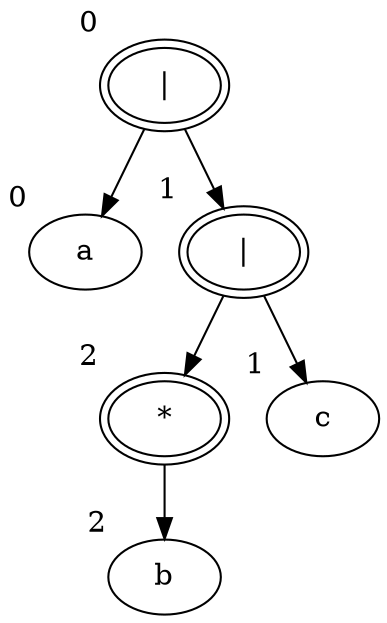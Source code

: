 digraph {
  94700300231216[label="|" xlabel="0" peripheries="2"]
  94700300231168[label="a" xlabel="0" peripheries="1"]
  94700300231216  ->  94700300231168
  94700300231584[label="|" xlabel="1" peripheries="2"]
  94700300231216  ->  94700300231584
  94700300231120[label="*" xlabel="2" peripheries="2"]
  94700300231584  ->  94700300231120
  94700300231664[label="c" xlabel="1" peripheries="1"]
  94700300231584  ->  94700300231664
  94700300231296[label="b" xlabel="2" peripheries="1"]
  94700300231120  ->  94700300231296
}
